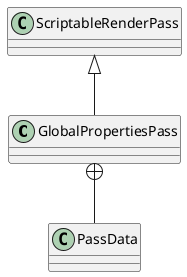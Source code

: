 @startuml
class GlobalPropertiesPass {
}
class PassData {
}
ScriptableRenderPass <|-- GlobalPropertiesPass
GlobalPropertiesPass +-- PassData
@enduml
